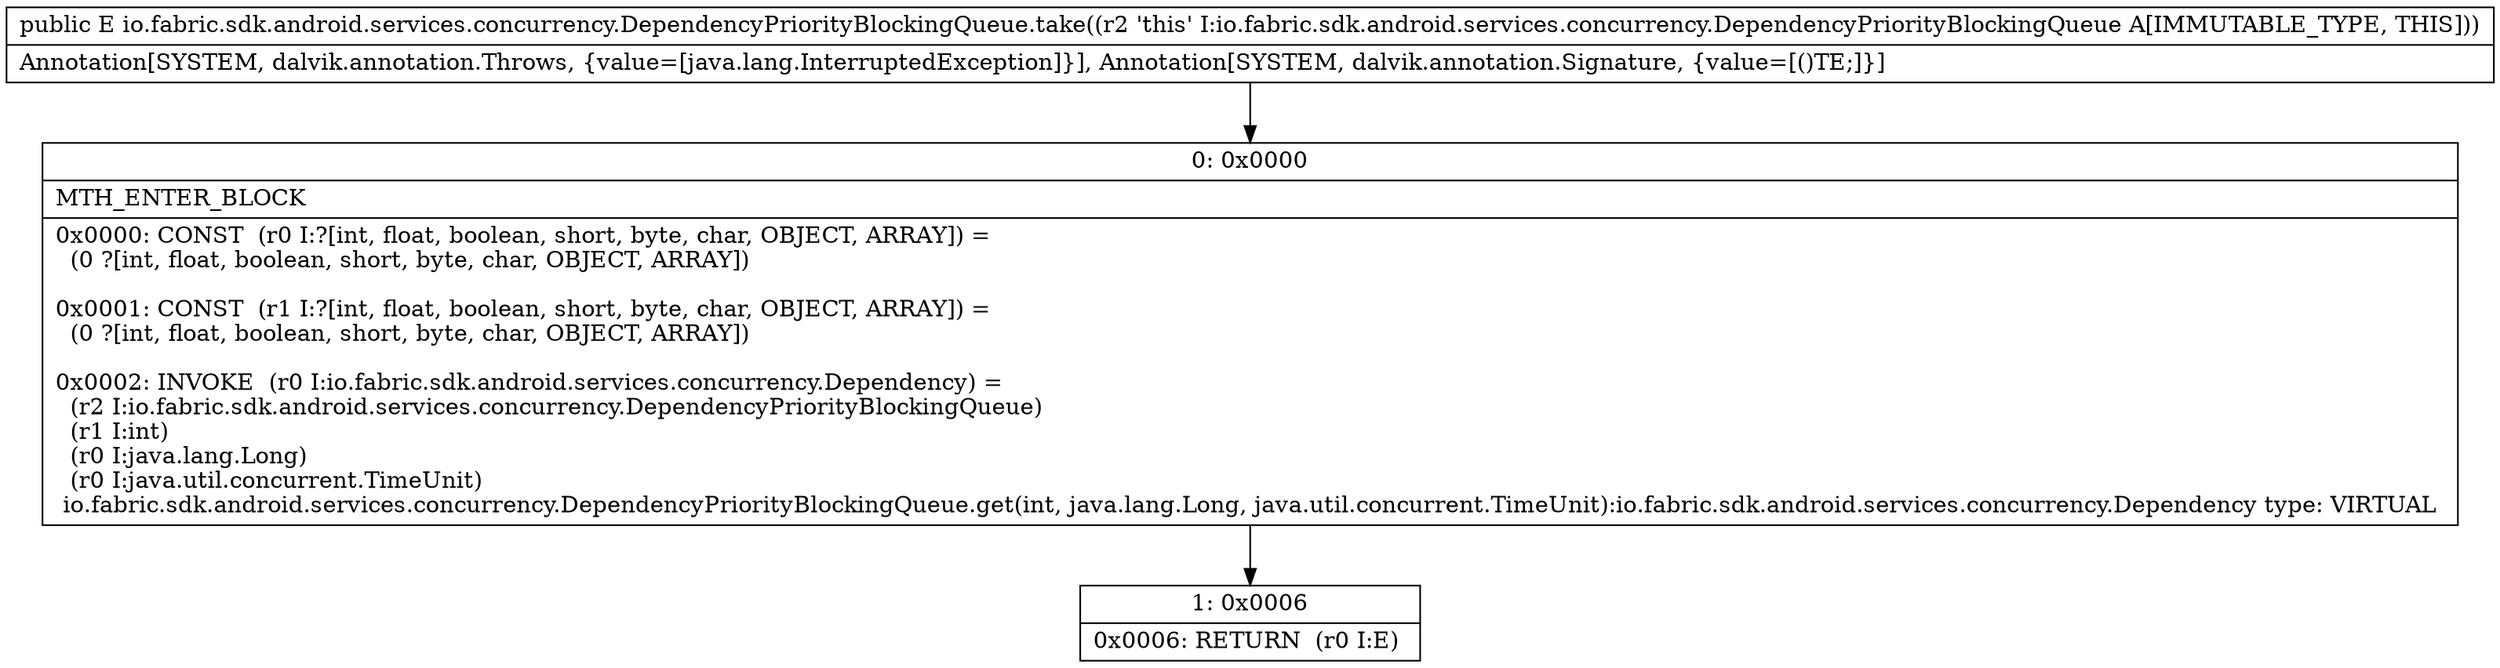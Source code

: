 digraph "CFG forio.fabric.sdk.android.services.concurrency.DependencyPriorityBlockingQueue.take()Lio\/fabric\/sdk\/android\/services\/concurrency\/Dependency;" {
Node_0 [shape=record,label="{0\:\ 0x0000|MTH_ENTER_BLOCK\l|0x0000: CONST  (r0 I:?[int, float, boolean, short, byte, char, OBJECT, ARRAY]) = \l  (0 ?[int, float, boolean, short, byte, char, OBJECT, ARRAY])\l \l0x0001: CONST  (r1 I:?[int, float, boolean, short, byte, char, OBJECT, ARRAY]) = \l  (0 ?[int, float, boolean, short, byte, char, OBJECT, ARRAY])\l \l0x0002: INVOKE  (r0 I:io.fabric.sdk.android.services.concurrency.Dependency) = \l  (r2 I:io.fabric.sdk.android.services.concurrency.DependencyPriorityBlockingQueue)\l  (r1 I:int)\l  (r0 I:java.lang.Long)\l  (r0 I:java.util.concurrent.TimeUnit)\l io.fabric.sdk.android.services.concurrency.DependencyPriorityBlockingQueue.get(int, java.lang.Long, java.util.concurrent.TimeUnit):io.fabric.sdk.android.services.concurrency.Dependency type: VIRTUAL \l}"];
Node_1 [shape=record,label="{1\:\ 0x0006|0x0006: RETURN  (r0 I:E) \l}"];
MethodNode[shape=record,label="{public E io.fabric.sdk.android.services.concurrency.DependencyPriorityBlockingQueue.take((r2 'this' I:io.fabric.sdk.android.services.concurrency.DependencyPriorityBlockingQueue A[IMMUTABLE_TYPE, THIS]))  | Annotation[SYSTEM, dalvik.annotation.Throws, \{value=[java.lang.InterruptedException]\}], Annotation[SYSTEM, dalvik.annotation.Signature, \{value=[()TE;]\}]\l}"];
MethodNode -> Node_0;
Node_0 -> Node_1;
}

